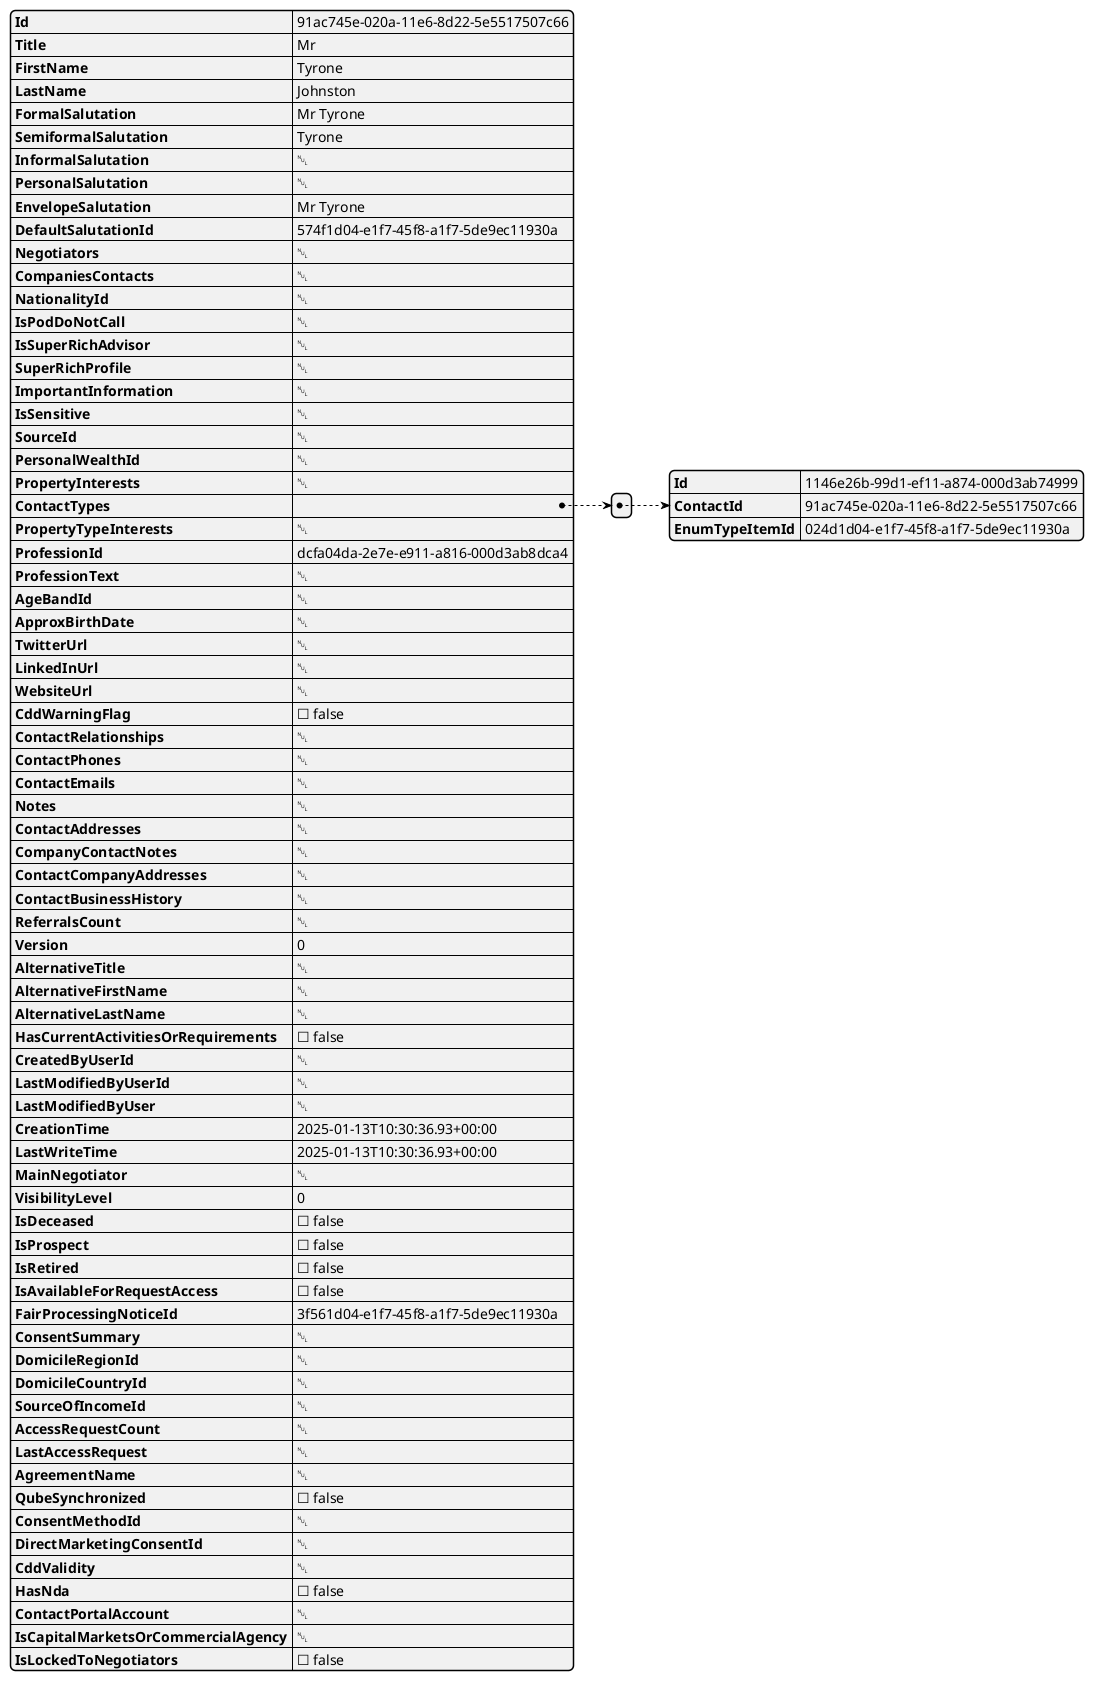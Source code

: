 @startjson Contact Request
{  
    "Id": "91ac745e-020a-11e6-8d22-5e5517507c66",  
    "Title": "Mr",  
    "FirstName": "Tyrone",  
    "LastName": "Johnston",  
    "FormalSalutation": "Mr Tyrone", 
    "SemiformalSalutation": "Tyrone",  
    "InformalSalutation": null,  
    "PersonalSalutation": null,  
    "EnvelopeSalutation": "Mr Tyrone",  
    "DefaultSalutationId": "574f1d04-e1f7-45f8-a1f7-5de9ec11930a",  
    "Negotiators": null,  
    "CompaniesContacts": null,  
    "NationalityId": null,  
    "IsPodDoNotCall": null,  
    "IsSuperRichAdvisor": null,  
    "SuperRichProfile": null,  
    "ImportantInformation": null,  
    "IsSensitive": null,  
    "SourceId": null,  
    "PersonalWealthId": null,  
    "PropertyInterests": null,  
    "ContactTypes": [    
        {      
            "Id": "1146e26b-99d1-ef11-a874-000d3ab74999",      
            "ContactId": "91ac745e-020a-11e6-8d22-5e5517507c66",      
            "EnumTypeItemId": "024d1d04-e1f7-45f8-a1f7-5de9ec11930a"    
        }  
    ],  
    "PropertyTypeInterests": null,  
    "ProfessionId": "dcfa04da-2e7e-e911-a816-000d3ab8dca4",  
    "ProfessionText": null,  
    "AgeBandId": null,  
    "ApproxBirthDate": null,  
    "TwitterUrl": null,  
    "LinkedInUrl": null,  
    "WebsiteUrl": null,  
    "CddWarningFlag": false,  
    "ContactRelationships": null,  
    "ContactPhones": null,  
    "ContactEmails": null,  
    "Notes": null,  
    "ContactAddresses": null,  
    "CompanyContactNotes": null,  
    "ContactCompanyAddresses": null,  
    "ContactBusinessHistory": null,  
    "ReferralsCount": null,  
    "Version": 0,  
    "AlternativeTitle": null,  
    "AlternativeFirstName": null, 
    "AlternativeLastName": null,  
    "HasCurrentActivitiesOrRequirements": false,  
    "CreatedByUserId": null,  
    "LastModifiedByUserId": null,  
    "LastModifiedByUser": null,  
    "CreationTime": "2025-01-13T10:30:36.93+00:00",  
    "LastWriteTime": "2025-01-13T10:30:36.93+00:00",  
    "MainNegotiator": null,  
    "VisibilityLevel": 0,  
    "IsDeceased": false,  
    "IsProspect": false,  
    "IsRetired": false,  
    "IsAvailableForRequestAccess": false,  
    "FairProcessingNoticeId": "3f561d04-e1f7-45f8-a1f7-5de9ec11930a",  
    "ConsentSummary": null,  
    "DomicileRegionId": null,  
    "DomicileCountryId": null,  
    "SourceOfIncomeId": null,  
    "AccessRequestCount": null,  
    "LastAccessRequest": null,  
    "AgreementName": null,  
    "QubeSynchronized": false,  
    "ConsentMethodId": null,  
    "DirectMarketingConsentId": null,  
    "CddValidity": null,  "HasNda": false,  
    "ContactPortalAccount": null,  
    "IsCapitalMarketsOrCommercialAgency": null, 
    "IsLockedToNegotiators": false
}
@endjson